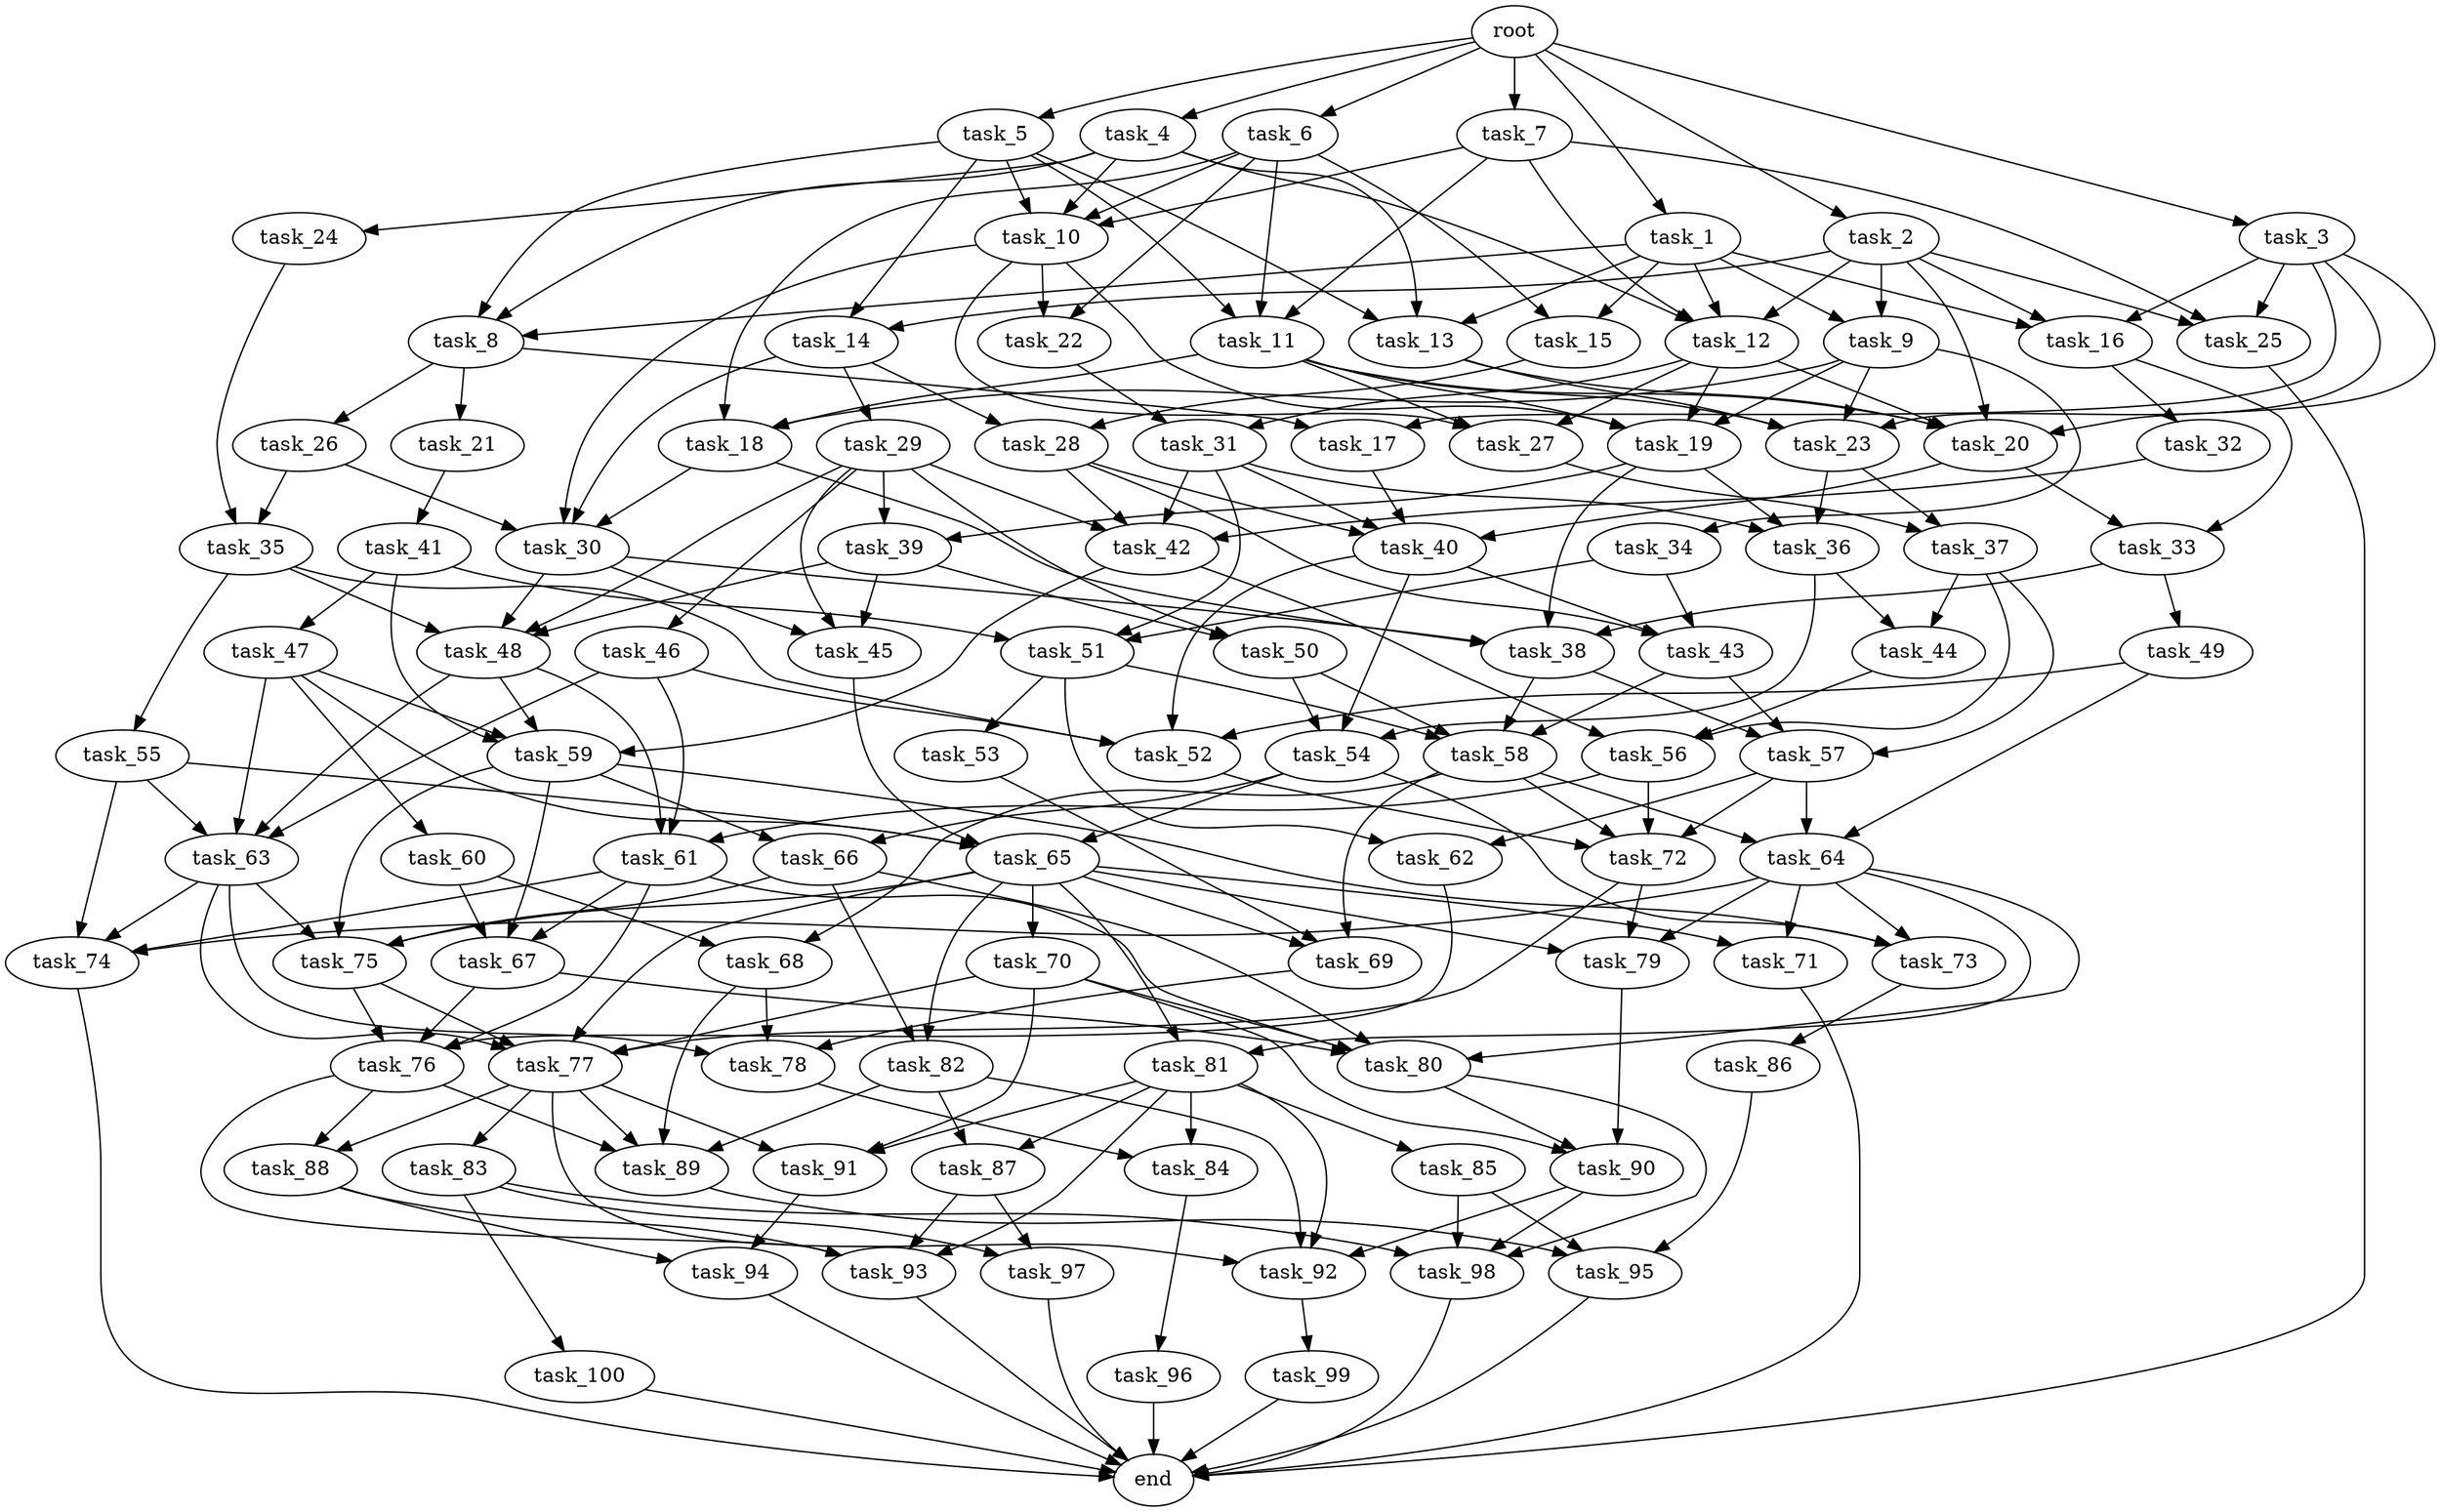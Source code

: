 digraph G {
  task_68 [size="7.984800e+11"];
  task_92 [size="8.912142e+11"];
  task_59 [size="6.539076e+11"];
  task_35 [size="7.713432e+11"];
  task_28 [size="9.068668e+11"];
  task_44 [size="1.724005e+11"];
  task_36 [size="1.541324e+11"];
  task_24 [size="7.123409e+11"];
  task_55 [size="3.335979e+11"];
  task_47 [size="4.874630e+11"];
  task_94 [size="3.544961e+11"];
  task_88 [size="2.459382e+11"];
  task_22 [size="4.687830e+11"];
  task_38 [size="3.826998e+11"];
  task_2 [size="6.632949e+11"];
  task_65 [size="7.350436e+11"];
  task_63 [size="2.629379e+11"];
  task_53 [size="1.002788e+11"];
  task_26 [size="6.985239e+10"];
  root [size="0.000000e+00"];
  task_85 [size="1.721734e+11"];
  task_66 [size="9.628141e+11"];
  task_9 [size="8.581704e+11"];
  task_41 [size="2.004508e+11"];
  task_4 [size="3.560420e+11"];
  task_19 [size="4.376879e+11"];
  task_50 [size="3.302427e+11"];
  task_48 [size="6.355353e+11"];
  task_31 [size="5.584535e+11"];
  task_77 [size="6.325368e+10"];
  task_74 [size="3.680198e+11"];
  task_46 [size="7.694933e+11"];
  task_37 [size="1.387382e+11"];
  task_73 [size="2.493703e+11"];
  task_49 [size="8.109027e+11"];
  task_79 [size="6.602924e+11"];
  task_71 [size="3.636263e+11"];
  task_23 [size="1.294313e+11"];
  task_42 [size="8.815152e+11"];
  task_25 [size="8.754776e+11"];
  task_96 [size="5.308738e+10"];
  task_18 [size="1.383777e+10"];
  task_1 [size="2.454045e+11"];
  task_89 [size="1.848998e+11"];
  task_10 [size="2.995254e+11"];
  task_6 [size="1.654600e+11"];
  task_67 [size="5.254135e+11"];
  task_58 [size="2.314218e+11"];
  task_98 [size="4.767281e+11"];
  task_83 [size="4.347714e+11"];
  task_30 [size="3.256078e+11"];
  task_99 [size="5.452414e+11"];
  task_76 [size="2.106591e+11"];
  task_29 [size="3.932237e+11"];
  task_62 [size="2.272679e+11"];
  task_81 [size="6.292943e+11"];
  task_14 [size="4.501900e+11"];
  task_45 [size="9.531332e+11"];
  task_12 [size="6.023710e+11"];
  task_75 [size="6.576743e+11"];
  task_13 [size="2.474432e+10"];
  task_52 [size="7.378873e+11"];
  task_15 [size="6.289016e+11"];
  task_84 [size="9.811055e+11"];
  task_97 [size="1.192080e+11"];
  task_93 [size="6.775971e+11"];
  task_16 [size="5.838406e+11"];
  task_43 [size="9.512214e+11"];
  task_17 [size="4.582906e+11"];
  task_60 [size="4.901912e+11"];
  task_91 [size="2.359613e+11"];
  task_27 [size="9.043880e+11"];
  end [size="0.000000e+00"];
  task_34 [size="3.484226e+11"];
  task_57 [size="2.617730e+11"];
  task_3 [size="5.788009e+11"];
  task_39 [size="9.776537e+11"];
  task_56 [size="8.153616e+11"];
  task_21 [size="3.222462e+11"];
  task_90 [size="4.073631e+10"];
  task_32 [size="2.672663e+11"];
  task_20 [size="5.592116e+11"];
  task_64 [size="3.500211e+10"];
  task_7 [size="1.228387e+11"];
  task_8 [size="5.785931e+11"];
  task_51 [size="3.385245e+11"];
  task_86 [size="7.043345e+11"];
  task_72 [size="6.842100e+11"];
  task_40 [size="5.441546e+11"];
  task_80 [size="9.464260e+11"];
  task_82 [size="9.757353e+10"];
  task_5 [size="2.524735e+11"];
  task_78 [size="7.991053e+10"];
  task_95 [size="6.731008e+11"];
  task_87 [size="5.163083e+10"];
  task_61 [size="9.036371e+11"];
  task_70 [size="9.103475e+11"];
  task_54 [size="1.423114e+11"];
  task_11 [size="2.289926e+11"];
  task_100 [size="8.590085e+11"];
  task_69 [size="2.621377e+11"];
  task_33 [size="1.198927e+10"];

  task_68 -> task_78 [size="2.663684e+07"];
  task_68 -> task_89 [size="4.622495e+07"];
  task_92 -> task_99 [size="5.452414e+08"];
  task_59 -> task_66 [size="4.814070e+08"];
  task_59 -> task_75 [size="1.644186e+08"];
  task_59 -> task_73 [size="8.312344e+07"];
  task_59 -> task_67 [size="1.751378e+08"];
  task_35 -> task_52 [size="1.844718e+08"];
  task_35 -> task_48 [size="1.588838e+08"];
  task_35 -> task_55 [size="3.335979e+08"];
  task_28 -> task_42 [size="2.203788e+08"];
  task_28 -> task_40 [size="1.360386e+08"];
  task_28 -> task_43 [size="3.170738e+08"];
  task_44 -> task_56 [size="2.717872e+08"];
  task_36 -> task_44 [size="8.620025e+07"];
  task_36 -> task_54 [size="4.743714e+07"];
  task_24 -> task_35 [size="3.856716e+08"];
  task_55 -> task_63 [size="6.573448e+07"];
  task_55 -> task_65 [size="1.837609e+08"];
  task_55 -> task_74 [size="9.200495e+07"];
  task_47 -> task_59 [size="1.634769e+08"];
  task_47 -> task_65 [size="1.837609e+08"];
  task_47 -> task_63 [size="6.573448e+07"];
  task_47 -> task_60 [size="4.901912e+08"];
  task_94 -> end [size="1.000000e-12"];
  task_88 -> task_93 [size="1.693993e+08"];
  task_88 -> task_94 [size="1.772480e+08"];
  task_22 -> task_31 [size="2.792267e+08"];
  task_38 -> task_58 [size="5.785546e+07"];
  task_38 -> task_57 [size="8.725766e+07"];
  task_2 -> task_25 [size="2.918259e+08"];
  task_2 -> task_9 [size="4.290852e+08"];
  task_2 -> task_14 [size="2.250950e+08"];
  task_2 -> task_12 [size="1.505928e+08"];
  task_2 -> task_20 [size="1.118423e+08"];
  task_2 -> task_16 [size="1.946135e+08"];
  task_65 -> task_81 [size="3.146471e+08"];
  task_65 -> task_70 [size="9.103475e+08"];
  task_65 -> task_77 [size="1.265074e+07"];
  task_65 -> task_79 [size="2.200975e+08"];
  task_65 -> task_71 [size="1.818131e+08"];
  task_65 -> task_75 [size="1.644186e+08"];
  task_65 -> task_82 [size="4.878677e+07"];
  task_65 -> task_69 [size="8.737925e+07"];
  task_63 -> task_77 [size="1.265074e+07"];
  task_63 -> task_78 [size="2.663684e+07"];
  task_63 -> task_75 [size="1.644186e+08"];
  task_63 -> task_74 [size="9.200495e+07"];
  task_53 -> task_69 [size="8.737925e+07"];
  task_26 -> task_30 [size="8.140194e+07"];
  task_26 -> task_35 [size="3.856716e+08"];
  root -> task_3 [size="1.000000e-12"];
  root -> task_1 [size="1.000000e-12"];
  root -> task_4 [size="1.000000e-12"];
  root -> task_5 [size="1.000000e-12"];
  root -> task_6 [size="1.000000e-12"];
  root -> task_2 [size="1.000000e-12"];
  root -> task_7 [size="1.000000e-12"];
  task_85 -> task_95 [size="2.243669e+08"];
  task_85 -> task_98 [size="1.191820e+08"];
  task_66 -> task_80 [size="1.892852e+08"];
  task_66 -> task_82 [size="4.878677e+07"];
  task_66 -> task_75 [size="1.644186e+08"];
  task_9 -> task_23 [size="3.235783e+07"];
  task_9 -> task_34 [size="3.484226e+08"];
  task_9 -> task_19 [size="1.094220e+08"];
  task_9 -> task_18 [size="4.612591e+06"];
  task_41 -> task_51 [size="1.128415e+08"];
  task_41 -> task_59 [size="1.634769e+08"];
  task_41 -> task_47 [size="4.874630e+08"];
  task_4 -> task_8 [size="1.928644e+08"];
  task_4 -> task_12 [size="1.505928e+08"];
  task_4 -> task_10 [size="7.488136e+07"];
  task_4 -> task_13 [size="8.248106e+06"];
  task_4 -> task_24 [size="7.123409e+08"];
  task_19 -> task_39 [size="4.888269e+08"];
  task_19 -> task_38 [size="9.567495e+07"];
  task_19 -> task_36 [size="5.137746e+07"];
  task_50 -> task_54 [size="4.743714e+07"];
  task_50 -> task_58 [size="5.785546e+07"];
  task_48 -> task_59 [size="1.634769e+08"];
  task_48 -> task_63 [size="6.573448e+07"];
  task_48 -> task_61 [size="3.012124e+08"];
  task_31 -> task_51 [size="1.128415e+08"];
  task_31 -> task_36 [size="5.137746e+07"];
  task_31 -> task_40 [size="1.360386e+08"];
  task_31 -> task_42 [size="2.203788e+08"];
  task_77 -> task_88 [size="1.229691e+08"];
  task_77 -> task_83 [size="4.347714e+08"];
  task_77 -> task_89 [size="4.622495e+07"];
  task_77 -> task_92 [size="2.228035e+08"];
  task_77 -> task_91 [size="7.865376e+07"];
  task_74 -> end [size="1.000000e-12"];
  task_46 -> task_52 [size="1.844718e+08"];
  task_46 -> task_63 [size="6.573448e+07"];
  task_46 -> task_61 [size="3.012124e+08"];
  task_37 -> task_44 [size="8.620025e+07"];
  task_37 -> task_56 [size="2.717872e+08"];
  task_37 -> task_57 [size="8.725766e+07"];
  task_73 -> task_86 [size="7.043345e+08"];
  task_49 -> task_52 [size="1.844718e+08"];
  task_49 -> task_64 [size="1.166737e+07"];
  task_79 -> task_90 [size="1.357877e+07"];
  task_71 -> end [size="1.000000e-12"];
  task_23 -> task_37 [size="6.936910e+07"];
  task_23 -> task_36 [size="5.137746e+07"];
  task_42 -> task_59 [size="1.634769e+08"];
  task_42 -> task_56 [size="2.717872e+08"];
  task_25 -> end [size="1.000000e-12"];
  task_96 -> end [size="1.000000e-12"];
  task_18 -> task_38 [size="9.567495e+07"];
  task_18 -> task_30 [size="8.140194e+07"];
  task_1 -> task_8 [size="1.928644e+08"];
  task_1 -> task_15 [size="3.144508e+08"];
  task_1 -> task_9 [size="4.290852e+08"];
  task_1 -> task_12 [size="1.505928e+08"];
  task_1 -> task_13 [size="8.248106e+06"];
  task_1 -> task_16 [size="1.946135e+08"];
  task_89 -> task_95 [size="2.243669e+08"];
  task_10 -> task_22 [size="2.343915e+08"];
  task_10 -> task_30 [size="8.140194e+07"];
  task_10 -> task_27 [size="3.014627e+08"];
  task_10 -> task_19 [size="1.094220e+08"];
  task_6 -> task_15 [size="3.144508e+08"];
  task_6 -> task_10 [size="7.488136e+07"];
  task_6 -> task_22 [size="2.343915e+08"];
  task_6 -> task_11 [size="7.633086e+07"];
  task_6 -> task_18 [size="4.612591e+06"];
  task_67 -> task_80 [size="1.892852e+08"];
  task_67 -> task_76 [size="5.266478e+07"];
  task_58 -> task_68 [size="3.992400e+08"];
  task_58 -> task_72 [size="1.710525e+08"];
  task_58 -> task_64 [size="1.166737e+07"];
  task_58 -> task_69 [size="8.737925e+07"];
  task_98 -> end [size="1.000000e-12"];
  task_83 -> task_97 [size="5.960398e+07"];
  task_83 -> task_100 [size="8.590085e+08"];
  task_83 -> task_98 [size="1.191820e+08"];
  task_30 -> task_45 [size="3.177111e+08"];
  task_30 -> task_38 [size="9.567495e+07"];
  task_30 -> task_48 [size="1.588838e+08"];
  task_99 -> end [size="1.000000e-12"];
  task_76 -> task_88 [size="1.229691e+08"];
  task_76 -> task_89 [size="4.622495e+07"];
  task_76 -> task_93 [size="1.693993e+08"];
  task_29 -> task_39 [size="4.888269e+08"];
  task_29 -> task_48 [size="1.588838e+08"];
  task_29 -> task_45 [size="3.177111e+08"];
  task_29 -> task_50 [size="1.651214e+08"];
  task_29 -> task_46 [size="7.694933e+08"];
  task_29 -> task_42 [size="2.203788e+08"];
  task_62 -> task_76 [size="5.266478e+07"];
  task_81 -> task_87 [size="2.581542e+07"];
  task_81 -> task_92 [size="2.228035e+08"];
  task_81 -> task_93 [size="1.693993e+08"];
  task_81 -> task_91 [size="7.865376e+07"];
  task_81 -> task_84 [size="4.905528e+08"];
  task_81 -> task_85 [size="1.721734e+08"];
  task_14 -> task_28 [size="4.534334e+08"];
  task_14 -> task_30 [size="8.140194e+07"];
  task_14 -> task_29 [size="3.932237e+08"];
  task_45 -> task_65 [size="1.837609e+08"];
  task_12 -> task_27 [size="3.014627e+08"];
  task_12 -> task_19 [size="1.094220e+08"];
  task_12 -> task_31 [size="2.792267e+08"];
  task_12 -> task_20 [size="1.118423e+08"];
  task_75 -> task_77 [size="1.265074e+07"];
  task_75 -> task_76 [size="5.266478e+07"];
  task_13 -> task_23 [size="3.235783e+07"];
  task_13 -> task_20 [size="1.118423e+08"];
  task_52 -> task_72 [size="1.710525e+08"];
  task_15 -> task_28 [size="4.534334e+08"];
  task_84 -> task_96 [size="5.308738e+07"];
  task_97 -> end [size="1.000000e-12"];
  task_93 -> end [size="1.000000e-12"];
  task_16 -> task_32 [size="2.672663e+08"];
  task_16 -> task_33 [size="5.994634e+06"];
  task_43 -> task_58 [size="5.785546e+07"];
  task_43 -> task_57 [size="8.725766e+07"];
  task_17 -> task_40 [size="1.360386e+08"];
  task_60 -> task_68 [size="3.992400e+08"];
  task_60 -> task_67 [size="1.751378e+08"];
  task_91 -> task_94 [size="1.772480e+08"];
  task_27 -> task_37 [size="6.936910e+07"];
  task_34 -> task_51 [size="1.128415e+08"];
  task_34 -> task_43 [size="3.170738e+08"];
  task_57 -> task_62 [size="1.136340e+08"];
  task_57 -> task_72 [size="1.710525e+08"];
  task_57 -> task_64 [size="1.166737e+07"];
  task_3 -> task_17 [size="2.291453e+08"];
  task_3 -> task_25 [size="2.918259e+08"];
  task_3 -> task_23 [size="3.235783e+07"];
  task_3 -> task_16 [size="1.946135e+08"];
  task_3 -> task_20 [size="1.118423e+08"];
  task_39 -> task_45 [size="3.177111e+08"];
  task_39 -> task_48 [size="1.588838e+08"];
  task_39 -> task_50 [size="1.651214e+08"];
  task_56 -> task_72 [size="1.710525e+08"];
  task_56 -> task_61 [size="3.012124e+08"];
  task_21 -> task_41 [size="2.004508e+08"];
  task_90 -> task_92 [size="2.228035e+08"];
  task_90 -> task_98 [size="1.191820e+08"];
  task_32 -> task_42 [size="2.203788e+08"];
  task_20 -> task_40 [size="1.360386e+08"];
  task_20 -> task_33 [size="5.994634e+06"];
  task_64 -> task_74 [size="9.200495e+07"];
  task_64 -> task_73 [size="8.312344e+07"];
  task_64 -> task_79 [size="2.200975e+08"];
  task_64 -> task_80 [size="1.892852e+08"];
  task_64 -> task_71 [size="1.818131e+08"];
  task_64 -> task_81 [size="3.146471e+08"];
  task_7 -> task_25 [size="2.918259e+08"];
  task_7 -> task_12 [size="1.505928e+08"];
  task_7 -> task_10 [size="7.488136e+07"];
  task_7 -> task_11 [size="7.633086e+07"];
  task_8 -> task_17 [size="2.291453e+08"];
  task_8 -> task_21 [size="3.222462e+08"];
  task_8 -> task_26 [size="6.985239e+07"];
  task_51 -> task_62 [size="1.136340e+08"];
  task_51 -> task_58 [size="5.785546e+07"];
  task_51 -> task_53 [size="1.002788e+08"];
  task_86 -> task_95 [size="2.243669e+08"];
  task_72 -> task_77 [size="1.265074e+07"];
  task_72 -> task_79 [size="2.200975e+08"];
  task_40 -> task_52 [size="1.844718e+08"];
  task_40 -> task_54 [size="4.743714e+07"];
  task_40 -> task_43 [size="3.170738e+08"];
  task_80 -> task_90 [size="1.357877e+07"];
  task_80 -> task_98 [size="1.191820e+08"];
  task_82 -> task_89 [size="4.622495e+07"];
  task_82 -> task_87 [size="2.581542e+07"];
  task_82 -> task_92 [size="2.228035e+08"];
  task_5 -> task_8 [size="1.928644e+08"];
  task_5 -> task_10 [size="7.488136e+07"];
  task_5 -> task_13 [size="8.248106e+06"];
  task_5 -> task_11 [size="7.633086e+07"];
  task_5 -> task_14 [size="2.250950e+08"];
  task_78 -> task_84 [size="4.905528e+08"];
  task_95 -> end [size="1.000000e-12"];
  task_87 -> task_97 [size="5.960398e+07"];
  task_87 -> task_93 [size="1.693993e+08"];
  task_61 -> task_80 [size="1.892852e+08"];
  task_61 -> task_74 [size="9.200495e+07"];
  task_61 -> task_67 [size="1.751378e+08"];
  task_61 -> task_76 [size="5.266478e+07"];
  task_70 -> task_77 [size="1.265074e+07"];
  task_70 -> task_80 [size="1.892852e+08"];
  task_70 -> task_90 [size="1.357877e+07"];
  task_70 -> task_91 [size="7.865376e+07"];
  task_54 -> task_66 [size="4.814070e+08"];
  task_54 -> task_65 [size="1.837609e+08"];
  task_54 -> task_73 [size="8.312344e+07"];
  task_11 -> task_27 [size="3.014627e+08"];
  task_11 -> task_18 [size="4.612591e+06"];
  task_11 -> task_23 [size="3.235783e+07"];
  task_11 -> task_19 [size="1.094220e+08"];
  task_11 -> task_20 [size="1.118423e+08"];
  task_100 -> end [size="1.000000e-12"];
  task_69 -> task_78 [size="2.663684e+07"];
  task_33 -> task_49 [size="8.109027e+08"];
  task_33 -> task_38 [size="9.567495e+07"];
}
